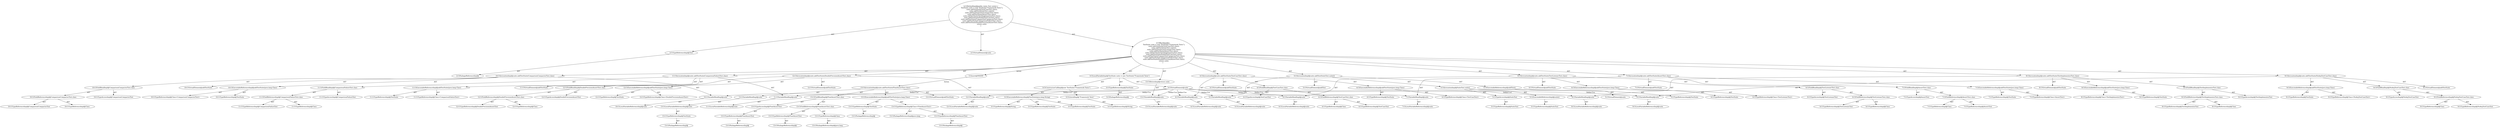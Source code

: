 digraph "suite#?" {
0 [label="2:CtTypeReferenceImpl@Test" shape=ellipse]
1 [label="2:CtPackageReferenceImpl@" shape=ellipse]
2 [label="2:CtVirtualElement@suite" shape=ellipse]
3 [label="3:CtTypeReferenceImpl@TestSuite" shape=ellipse]
4 [label="3:CtPackageReferenceImpl@" shape=ellipse]
5 [label="3:CtExecutableReferenceImpl@TestSuite(java.lang.String)" shape=ellipse]
6 [label="3:CtTypeReferenceImpl@TestSuite" shape=ellipse]
7 [label="3:CtTypeReferenceImpl@TestSuite" shape=ellipse]
8 [label="3:CtTypeReferenceImpl@String" shape=ellipse]
9 [label="3:CtLiteralImpl@\"Framework Tests\"" shape=ellipse]
10 [label="3:CtTypeReferenceImpl@String" shape=ellipse]
11 [label="3:CtConstructorCallImpl@new TestSuite(\"Framework Tests\")" shape=ellipse]
12 [label="3:CtVirtualElement@suite" shape=ellipse]
13 [label="3:CtLocalVariableImpl@TestSuite suite = new TestSuite(\"Framework Tests\")" shape=ellipse]
14 [label="4:CtExecutableReferenceImpl@addTestSuite(java.lang.Class)" shape=ellipse]
15 [label="4:CtTypeReferenceImpl@TestSuite" shape=ellipse]
16 [label="4:CtTypeReferenceImpl@Class<TestCaseTest>" shape=ellipse]
17 [label="4:CtVirtualElement@addTestSuite" shape=ellipse]
18 [label="4:CtVariableReadImpl@suite" shape=ellipse]
19 [label="4:CtLocalVariableReferenceImpl@suite" shape=ellipse]
20 [label="4:CtFieldReferenceImpl@TestCaseTest.class" shape=ellipse]
21 [label="4:CtTypeReferenceImpl@TestCaseTest" shape=ellipse]
22 [label="4:CtTypeReferenceImpl@Class" shape=ellipse]
23 [label="4:CtFieldReadImpl@TestCaseTest.class" shape=ellipse]
24 [label="4:CtTypeAccessImpl@TestCaseTest" shape=ellipse]
25 [label="4:CtInvocationImpl@suite.addTestSuite(TestCaseTest.class)" shape=ellipse]
26 [label="5:CtExecutableReferenceImpl@addTest()" shape=ellipse]
27 [label="5:CtTypeReferenceImpl@TestSuite" shape=ellipse]
28 [label="5:CtVirtualElement@addTest" shape=ellipse]
29 [label="5:CtVariableReadImpl@suite" shape=ellipse]
30 [label="5:CtLocalVariableReferenceImpl@suite" shape=ellipse]
31 [label="5:CtExecutableReferenceImpl@suite()" shape=ellipse]
32 [label="5:CtTypeReferenceImpl@SuiteTest" shape=ellipse]
33 [label="5:CtVirtualElement@suite" shape=ellipse]
34 [label="5:CtTypeAccessImpl@SuiteTest" shape=ellipse]
35 [label="5:CtTypeReferenceImpl@SuiteTest" shape=ellipse]
36 [label="5:CtInvocationImpl@SuiteTest.suite()" shape=ellipse]
37 [label="5:CtInvocationImpl@suite.addTest(SuiteTest.suite())" shape=ellipse]
38 [label="6:CtExecutableReferenceImpl@addTestSuite(java.lang.Class)" shape=ellipse]
39 [label="6:CtTypeReferenceImpl@TestSuite" shape=ellipse]
40 [label="6:CtTypeReferenceImpl@Class<TestListenerTest>" shape=ellipse]
41 [label="6:CtVirtualElement@addTestSuite" shape=ellipse]
42 [label="6:CtVariableReadImpl@suite" shape=ellipse]
43 [label="6:CtLocalVariableReferenceImpl@suite" shape=ellipse]
44 [label="6:CtFieldReferenceImpl@TestListenerTest.class" shape=ellipse]
45 [label="6:CtTypeReferenceImpl@TestListenerTest" shape=ellipse]
46 [label="6:CtTypeReferenceImpl@Class" shape=ellipse]
47 [label="6:CtFieldReadImpl@TestListenerTest.class" shape=ellipse]
48 [label="6:CtTypeAccessImpl@TestListenerTest" shape=ellipse]
49 [label="6:CtInvocationImpl@suite.addTestSuite(TestListenerTest.class)" shape=ellipse]
50 [label="7:CtExecutableReferenceImpl@addTestSuite(java.lang.Class)" shape=ellipse]
51 [label="7:CtTypeReferenceImpl@TestSuite" shape=ellipse]
52 [label="7:CtTypeReferenceImpl@Class<AssertTest>" shape=ellipse]
53 [label="7:CtVirtualElement@addTestSuite" shape=ellipse]
54 [label="7:CtVariableReadImpl@suite" shape=ellipse]
55 [label="7:CtLocalVariableReferenceImpl@suite" shape=ellipse]
56 [label="7:CtFieldReferenceImpl@AssertTest.class" shape=ellipse]
57 [label="7:CtTypeReferenceImpl@AssertTest" shape=ellipse]
58 [label="7:CtTypeReferenceImpl@Class" shape=ellipse]
59 [label="7:CtFieldReadImpl@AssertTest.class" shape=ellipse]
60 [label="7:CtTypeAccessImpl@AssertTest" shape=ellipse]
61 [label="7:CtInvocationImpl@suite.addTestSuite(AssertTest.class)" shape=ellipse]
62 [label="8:CtExecutableReferenceImpl@addTestSuite(java.lang.Class)" shape=ellipse]
63 [label="8:CtTypeReferenceImpl@TestSuite" shape=ellipse]
64 [label="8:CtTypeReferenceImpl@Class<TestImplementorTest>" shape=ellipse]
65 [label="8:CtVirtualElement@addTestSuite" shape=ellipse]
66 [label="8:CtVariableReadImpl@suite" shape=ellipse]
67 [label="8:CtLocalVariableReferenceImpl@suite" shape=ellipse]
68 [label="8:CtFieldReferenceImpl@TestImplementorTest.class" shape=ellipse]
69 [label="8:CtTypeReferenceImpl@TestImplementorTest" shape=ellipse]
70 [label="8:CtTypeReferenceImpl@Class" shape=ellipse]
71 [label="8:CtFieldReadImpl@TestImplementorTest.class" shape=ellipse]
72 [label="8:CtTypeAccessImpl@TestImplementorTest" shape=ellipse]
73 [label="8:CtInvocationImpl@suite.addTestSuite(TestImplementorTest.class)" shape=ellipse]
74 [label="9:CtExecutableReferenceImpl@addTestSuite(java.lang.Class)" shape=ellipse]
75 [label="9:CtTypeReferenceImpl@TestSuite" shape=ellipse]
76 [label="9:CtTypeReferenceImpl@Class<NoArgTestCaseTest>" shape=ellipse]
77 [label="9:CtVirtualElement@addTestSuite" shape=ellipse]
78 [label="9:CtVariableReadImpl@suite" shape=ellipse]
79 [label="9:CtLocalVariableReferenceImpl@suite" shape=ellipse]
80 [label="9:CtFieldReferenceImpl@NoArgTestCaseTest.class" shape=ellipse]
81 [label="9:CtTypeReferenceImpl@NoArgTestCaseTest" shape=ellipse]
82 [label="9:CtTypeReferenceImpl@Class" shape=ellipse]
83 [label="9:CtFieldReadImpl@NoArgTestCaseTest.class" shape=ellipse]
84 [label="9:CtTypeAccessImpl@NoArgTestCaseTest" shape=ellipse]
85 [label="9:CtInvocationImpl@suite.addTestSuite(NoArgTestCaseTest.class)" shape=ellipse]
86 [label="10:CtExecutableReferenceImpl@addTestSuite(java.lang.Class)" shape=ellipse]
87 [label="10:CtTypeReferenceImpl@TestSuite" shape=ellipse]
88 [label="10:CtTypeReferenceImpl@Class<ComparisonCompactorTest>" shape=ellipse]
89 [label="10:CtVirtualElement@addTestSuite" shape=ellipse]
90 [label="10:CtVariableReadImpl@suite" shape=ellipse]
91 [label="10:CtLocalVariableReferenceImpl@suite" shape=ellipse]
92 [label="10:CtFieldReferenceImpl@ComparisonCompactorTest.class" shape=ellipse]
93 [label="10:CtTypeReferenceImpl@ComparisonCompactorTest" shape=ellipse]
94 [label="10:CtTypeReferenceImpl@Class" shape=ellipse]
95 [label="10:CtFieldReadImpl@ComparisonCompactorTest.class" shape=ellipse]
96 [label="10:CtTypeAccessImpl@ComparisonCompactorTest" shape=ellipse]
97 [label="10:CtInvocationImpl@suite.addTestSuite(ComparisonCompactorTest.class)" shape=ellipse]
98 [label="11:CtExecutableReferenceImpl@addTestSuite(java.lang.Class)" shape=ellipse]
99 [label="11:CtTypeReferenceImpl@TestSuite" shape=ellipse]
100 [label="11:CtTypeReferenceImpl@Class<ComparisonFailureTest>" shape=ellipse]
101 [label="11:CtVirtualElement@addTestSuite" shape=ellipse]
102 [label="11:CtVariableReadImpl@suite" shape=ellipse]
103 [label="11:CtLocalVariableReferenceImpl@suite" shape=ellipse]
104 [label="11:CtFieldReferenceImpl@ComparisonFailureTest.class" shape=ellipse]
105 [label="11:CtTypeReferenceImpl@ComparisonFailureTest" shape=ellipse]
106 [label="11:CtTypeReferenceImpl@Class" shape=ellipse]
107 [label="11:CtFieldReadImpl@ComparisonFailureTest.class" shape=ellipse]
108 [label="11:CtTypeAccessImpl@ComparisonFailureTest" shape=ellipse]
109 [label="11:CtInvocationImpl@suite.addTestSuite(ComparisonFailureTest.class)" shape=ellipse]
110 [label="12:CtExecutableReferenceImpl@addTestSuite(java.lang.Class)" shape=ellipse]
111 [label="12:CtTypeReferenceImpl@TestSuite" shape=ellipse]
112 [label="12:CtTypeReferenceImpl@Class<DoublePrecisionAssertTest>" shape=ellipse]
113 [label="12:CtVirtualElement@addTestSuite" shape=ellipse]
114 [label="12:CtVariableReadImpl@suite" shape=ellipse]
115 [label="12:CtLocalVariableReferenceImpl@suite" shape=ellipse]
116 [label="12:CtFieldReferenceImpl@DoublePrecisionAssertTest.class" shape=ellipse]
117 [label="12:CtTypeReferenceImpl@DoublePrecisionAssertTest" shape=ellipse]
118 [label="12:CtTypeReferenceImpl@Class" shape=ellipse]
119 [label="12:CtFieldReadImpl@DoublePrecisionAssertTest.class" shape=ellipse]
120 [label="12:CtTypeAccessImpl@DoublePrecisionAssertTest" shape=ellipse]
121 [label="12:CtInvocationImpl@suite.addTestSuite(DoublePrecisionAssertTest.class)" shape=ellipse]
122 [label="13:CtVariableReadImpl@suite" shape=ellipse]
123 [label="13:CtLocalVariableReferenceImpl@suite" shape=ellipse]
124 [label="13:CtReturnImpl@return suite" shape=ellipse]
125 [label="2:CtBlockImpl@\{
    TestSuite suite = new TestSuite(\"Framework Tests\");
    suite.addTestSuite(TestCaseTest.class);
    suite.addTest(SuiteTest.suite());
    suite.addTestSuite(TestListenerTest.class);
    suite.addTestSuite(AssertTest.class);
    suite.addTestSuite(TestImplementorTest.class);
    suite.addTestSuite(NoArgTestCaseTest.class);
    suite.addTestSuite(ComparisonCompactorTest.class);
    suite.addTestSuite(ComparisonFailureTest.class);
    suite.addTestSuite(DoublePrecisionAssertTest.class);
    return suite;
\}" shape=ellipse]
126 [label="2:CtMethodImpl@public static Test suite() \{
    TestSuite suite = new TestSuite(\"Framework Tests\");
    suite.addTestSuite(TestCaseTest.class);
    suite.addTest(SuiteTest.suite());
    suite.addTestSuite(TestListenerTest.class);
    suite.addTestSuite(AssertTest.class);
    suite.addTestSuite(TestImplementorTest.class);
    suite.addTestSuite(NoArgTestCaseTest.class);
    suite.addTestSuite(ComparisonCompactorTest.class);
    suite.addTestSuite(ComparisonFailureTest.class);
    suite.addTestSuite(DoublePrecisionAssertTest.class);
    return suite;
\}" shape=ellipse]
127 [label="13:Insert@INSERT" shape=ellipse]
128 [label="13:CtPackageReferenceImpl@" shape=ellipse]
129 [label="13:CtTypeReferenceImpl@TestSuite" shape=ellipse]
130 [label="13:CtLocalVariableReferenceImpl@suite" shape=ellipse]
131 [label="13:CtVariableReadImpl@suite" shape=ellipse]
132 [label="13:CtPackageReferenceImpl@" shape=ellipse]
133 [label="13:CtTypeReferenceImpl@TestSuite" shape=ellipse]
134 [label="13:CtPackageReferenceImpl@java.lang" shape=ellipse]
135 [label="13:CtPackageReferenceImpl@" shape=ellipse]
136 [label="13:CtTypeReferenceImpl@FloatAssertTest" shape=ellipse]
137 [label="13:CtTypeReferenceImpl@Class<FloatAssertTest>" shape=ellipse]
138 [label="13:CtExecutableReferenceImpl@addTestSuite(java.lang.Class)" shape=ellipse]
139 [label="13:CtPackageReferenceImpl@" shape=ellipse]
140 [label="13:CtTypeReferenceImpl@FloatAssertTest" shape=ellipse]
141 [label="13:CtTypeAccessImpl@FloatAssertTest" shape=ellipse]
142 [label="13:CtPackageReferenceImpl@" shape=ellipse]
143 [label="13:CtTypeReferenceImpl@FloatAssertTest" shape=ellipse]
144 [label="13:CtPackageReferenceImpl@java.lang" shape=ellipse]
145 [label="13:CtTypeReferenceImpl@Class" shape=ellipse]
146 [label="13:CtFieldReferenceImpl@FloatAssertTest.class" shape=ellipse]
147 [label="13:CtFieldReadImpl@FloatAssertTest.class" shape=ellipse]
148 [label="13:CtInvocationImpl@suite.addTestSuite(FloatAssertTest.class)" shape=ellipse]
149 [label="13:CtVirtualElement@addTestSuite" shape=ellipse]
0 -> 1 [label="AST"];
3 -> 4 [label="AST"];
5 -> 6 [label="AST"];
5 -> 7 [label="AST"];
5 -> 8 [label="AST"];
9 -> 10 [label="AST"];
11 -> 5 [label="AST"];
11 -> 9 [label="AST"];
12 -> 18 [label="Define-Use"];
12 -> 29 [label="Define-Use"];
12 -> 42 [label="Define-Use"];
12 -> 54 [label="Define-Use"];
12 -> 66 [label="Define-Use"];
12 -> 78 [label="Define-Use"];
12 -> 90 [label="Define-Use"];
12 -> 102 [label="Define-Use"];
12 -> 114 [label="Define-Use"];
12 -> 122 [label="Define-Use"];
13 -> 12 [label="AST"];
13 -> 3 [label="AST"];
13 -> 11 [label="AST"];
14 -> 15 [label="AST"];
14 -> 16 [label="AST"];
18 -> 19 [label="AST"];
20 -> 21 [label="AST"];
20 -> 22 [label="AST"];
23 -> 24 [label="AST"];
23 -> 20 [label="AST"];
25 -> 17 [label="AST"];
25 -> 18 [label="AST"];
25 -> 14 [label="AST"];
25 -> 23 [label="AST"];
26 -> 27 [label="AST"];
29 -> 30 [label="AST"];
31 -> 32 [label="AST"];
34 -> 35 [label="AST"];
36 -> 33 [label="AST"];
36 -> 34 [label="AST"];
36 -> 31 [label="AST"];
37 -> 28 [label="AST"];
37 -> 29 [label="AST"];
37 -> 26 [label="AST"];
37 -> 36 [label="AST"];
38 -> 39 [label="AST"];
38 -> 40 [label="AST"];
42 -> 43 [label="AST"];
44 -> 45 [label="AST"];
44 -> 46 [label="AST"];
47 -> 48 [label="AST"];
47 -> 44 [label="AST"];
49 -> 41 [label="AST"];
49 -> 42 [label="AST"];
49 -> 38 [label="AST"];
49 -> 47 [label="AST"];
50 -> 51 [label="AST"];
50 -> 52 [label="AST"];
54 -> 55 [label="AST"];
56 -> 57 [label="AST"];
56 -> 58 [label="AST"];
59 -> 60 [label="AST"];
59 -> 56 [label="AST"];
61 -> 53 [label="AST"];
61 -> 54 [label="AST"];
61 -> 50 [label="AST"];
61 -> 59 [label="AST"];
62 -> 63 [label="AST"];
62 -> 64 [label="AST"];
66 -> 67 [label="AST"];
68 -> 69 [label="AST"];
68 -> 70 [label="AST"];
71 -> 72 [label="AST"];
71 -> 68 [label="AST"];
73 -> 65 [label="AST"];
73 -> 66 [label="AST"];
73 -> 62 [label="AST"];
73 -> 71 [label="AST"];
74 -> 75 [label="AST"];
74 -> 76 [label="AST"];
78 -> 79 [label="AST"];
80 -> 81 [label="AST"];
80 -> 82 [label="AST"];
83 -> 84 [label="AST"];
83 -> 80 [label="AST"];
85 -> 77 [label="AST"];
85 -> 78 [label="AST"];
85 -> 74 [label="AST"];
85 -> 83 [label="AST"];
86 -> 87 [label="AST"];
86 -> 88 [label="AST"];
90 -> 91 [label="AST"];
92 -> 93 [label="AST"];
92 -> 94 [label="AST"];
95 -> 96 [label="AST"];
95 -> 92 [label="AST"];
97 -> 89 [label="AST"];
97 -> 90 [label="AST"];
97 -> 86 [label="AST"];
97 -> 95 [label="AST"];
98 -> 99 [label="AST"];
98 -> 100 [label="AST"];
102 -> 103 [label="AST"];
104 -> 105 [label="AST"];
104 -> 106 [label="AST"];
107 -> 108 [label="AST"];
107 -> 104 [label="AST"];
109 -> 101 [label="AST"];
109 -> 102 [label="AST"];
109 -> 98 [label="AST"];
109 -> 107 [label="AST"];
110 -> 111 [label="AST"];
110 -> 112 [label="AST"];
114 -> 115 [label="AST"];
116 -> 117 [label="AST"];
116 -> 118 [label="AST"];
119 -> 120 [label="AST"];
119 -> 116 [label="AST"];
121 -> 113 [label="AST"];
121 -> 114 [label="AST"];
121 -> 110 [label="AST"];
121 -> 119 [label="AST"];
122 -> 123 [label="AST"];
124 -> 122 [label="AST"];
125 -> 13 [label="AST"];
125 -> 25 [label="AST"];
125 -> 37 [label="AST"];
125 -> 49 [label="AST"];
125 -> 61 [label="AST"];
125 -> 73 [label="AST"];
125 -> 85 [label="AST"];
125 -> 97 [label="AST"];
125 -> 109 [label="AST"];
125 -> 121 [label="AST"];
125 -> 124 [label="AST"];
125 -> 127 [label="Action"];
126 -> 2 [label="AST"];
126 -> 0 [label="AST"];
126 -> 125 [label="AST"];
127 -> 148 [label="Action"];
129 -> 128 [label="AST"];
130 -> 129 [label="AST"];
131 -> 130 [label="AST"];
133 -> 132 [label="AST"];
136 -> 135 [label="AST"];
137 -> 134 [label="AST"];
137 -> 136 [label="AST"];
138 -> 133 [label="AST"];
138 -> 137 [label="AST"];
140 -> 139 [label="AST"];
141 -> 140 [label="AST"];
143 -> 142 [label="AST"];
145 -> 144 [label="AST"];
146 -> 143 [label="AST"];
146 -> 145 [label="AST"];
147 -> 141 [label="AST"];
147 -> 146 [label="AST"];
148 -> 149 [label="AST"];
148 -> 131 [label="AST"];
148 -> 138 [label="AST"];
148 -> 147 [label="AST"];
}